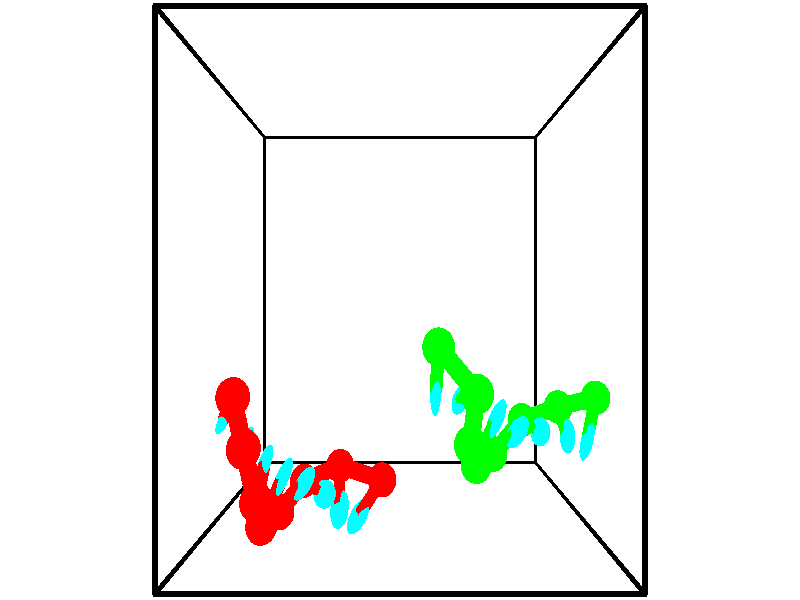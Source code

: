 // switches for output
#declare DRAW_BASES = 1; // possible values are 0, 1; only relevant for DNA ribbons
#declare DRAW_BASES_TYPE = 3; // possible values are 1, 2, 3; only relevant for DNA ribbons
#declare DRAW_FOG = 0; // set to 1 to enable fog

#include "colors.inc"

#include "transforms.inc"
background { rgb <1, 1, 1>}

#default {
   normal{
       ripples 0.25
       frequency 0.20
       turbulence 0.2
       lambda 5
   }
	finish {
		phong 0.1
		phong_size 40.
	}
}

// original window dimensions: 1024x640


// camera settings

camera {
	sky <-0, 1, 0>
	up <-0, 1, 0>
	right 1.6 * <1, 0, 0>
	location <2.5, 2.5, 11.1562>
	look_at <2.5, 2.5, 2.5>
	direction <0, 0, -8.6562>
	angle 67.0682
}


# declare cpy_camera_pos = <2.5, 2.5, 11.1562>;
# if (DRAW_FOG = 1)
fog {
	fog_type 2
	up vnormalize(cpy_camera_pos)
	color rgbt<1,1,1,0.3>
	distance 1e-5
	fog_alt 3e-3
	fog_offset 4
}
# end


// LIGHTS

# declare lum = 6;
global_settings {
	ambient_light rgb lum * <0.05, 0.05, 0.05>
	max_trace_level 15
}# declare cpy_direct_light_amount = 0.25;
light_source
{	1000 * <-1, -1, 1>,
	rgb lum * cpy_direct_light_amount
	parallel
}

light_source
{	1000 * <1, 1, -1>,
	rgb lum * cpy_direct_light_amount
	parallel
}

// strand 0

// nucleotide -1

// particle -1
sphere {
	<2.184910, -0.134505, 0.543430> 0.250000
	pigment { color rgbt <1,0,0,0> }
	no_shadow
}
cylinder {
	<1.942829, -0.450912, 0.507607>,  <1.797581, -0.640757, 0.486112>, 0.100000
	pigment { color rgbt <1,0,0,0> }
	no_shadow
}
cylinder {
	<1.942829, -0.450912, 0.507607>,  <2.184910, -0.134505, 0.543430>, 0.100000
	pigment { color rgbt <1,0,0,0> }
	no_shadow
}

// particle -1
sphere {
	<1.942829, -0.450912, 0.507607> 0.100000
	pigment { color rgbt <1,0,0,0> }
	no_shadow
}
sphere {
	0, 1
	scale<0.080000,0.200000,0.300000>
	matrix <-0.693957, 0.469095, 0.546236,
		-0.390072, 0.392733, -0.832830,
		-0.605201, -0.791019, -0.089559,
		1.761269, -0.688218, 0.480739>
	pigment { color rgbt <0,1,1,0> }
	no_shadow
}
cylinder {
	<1.409238, -0.008933, 0.195122>,  <2.184910, -0.134505, 0.543430>, 0.130000
	pigment { color rgbt <1,0,0,0> }
	no_shadow
}

// nucleotide -1

// particle -1
sphere {
	<1.409238, -0.008933, 0.195122> 0.250000
	pigment { color rgbt <1,0,0,0> }
	no_shadow
}
cylinder {
	<1.431408, -0.303879, 0.464409>,  <1.444710, -0.480846, 0.625981>, 0.100000
	pigment { color rgbt <1,0,0,0> }
	no_shadow
}
cylinder {
	<1.431408, -0.303879, 0.464409>,  <1.409238, -0.008933, 0.195122>, 0.100000
	pigment { color rgbt <1,0,0,0> }
	no_shadow
}

// particle -1
sphere {
	<1.431408, -0.303879, 0.464409> 0.100000
	pigment { color rgbt <1,0,0,0> }
	no_shadow
}
sphere {
	0, 1
	scale<0.080000,0.200000,0.300000>
	matrix <-0.591012, 0.519217, 0.617348,
		-0.804756, -0.432097, -0.407013,
		0.055426, -0.737364, 0.673217,
		1.448036, -0.525088, 0.666374>
	pigment { color rgbt <0,1,1,0> }
	no_shadow
}
cylinder {
	<0.772068, -0.215678, 0.275799>,  <1.409238, -0.008933, 0.195122>, 0.130000
	pigment { color rgbt <1,0,0,0> }
	no_shadow
}

// nucleotide -1

// particle -1
sphere {
	<0.772068, -0.215678, 0.275799> 0.250000
	pigment { color rgbt <1,0,0,0> }
	no_shadow
}
cylinder {
	<1.020473, -0.245728, 0.587875>,  <1.169517, -0.263757, 0.775121>, 0.100000
	pigment { color rgbt <1,0,0,0> }
	no_shadow
}
cylinder {
	<1.020473, -0.245728, 0.587875>,  <0.772068, -0.215678, 0.275799>, 0.100000
	pigment { color rgbt <1,0,0,0> }
	no_shadow
}

// particle -1
sphere {
	<1.020473, -0.245728, 0.587875> 0.100000
	pigment { color rgbt <1,0,0,0> }
	no_shadow
}
sphere {
	0, 1
	scale<0.080000,0.200000,0.300000>
	matrix <-0.660576, 0.485605, 0.572563,
		-0.421877, -0.870945, 0.251942,
		0.621015, -0.075124, 0.780190,
		1.206778, -0.268265, 0.821932>
	pigment { color rgbt <0,1,1,0> }
	no_shadow
}
cylinder {
	<0.435139, -0.534975, 0.795613>,  <0.772068, -0.215678, 0.275799>, 0.130000
	pigment { color rgbt <1,0,0,0> }
	no_shadow
}

// nucleotide -1

// particle -1
sphere {
	<0.435139, -0.534975, 0.795613> 0.250000
	pigment { color rgbt <1,0,0,0> }
	no_shadow
}
cylinder {
	<0.693981, -0.265625, 0.938622>,  <0.849286, -0.104015, 1.024427>, 0.100000
	pigment { color rgbt <1,0,0,0> }
	no_shadow
}
cylinder {
	<0.693981, -0.265625, 0.938622>,  <0.435139, -0.534975, 0.795613>, 0.100000
	pigment { color rgbt <1,0,0,0> }
	no_shadow
}

// particle -1
sphere {
	<0.693981, -0.265625, 0.938622> 0.100000
	pigment { color rgbt <1,0,0,0> }
	no_shadow
}
sphere {
	0, 1
	scale<0.080000,0.200000,0.300000>
	matrix <-0.742734, 0.450972, 0.494945,
		0.172051, -0.585825, 0.791964,
		0.647105, 0.673375, 0.357522,
		0.888113, -0.063612, 1.045878>
	pigment { color rgbt <0,1,1,0> }
	no_shadow
}
cylinder {
	<0.290826, -0.502688, 1.533345>,  <0.435139, -0.534975, 0.795613>, 0.130000
	pigment { color rgbt <1,0,0,0> }
	no_shadow
}

// nucleotide -1

// particle -1
sphere {
	<0.290826, -0.502688, 1.533345> 0.250000
	pigment { color rgbt <1,0,0,0> }
	no_shadow
}
cylinder {
	<0.445408, -0.181564, 1.351730>,  <0.538157, 0.011110, 1.242761>, 0.100000
	pigment { color rgbt <1,0,0,0> }
	no_shadow
}
cylinder {
	<0.445408, -0.181564, 1.351730>,  <0.290826, -0.502688, 1.533345>, 0.100000
	pigment { color rgbt <1,0,0,0> }
	no_shadow
}

// particle -1
sphere {
	<0.445408, -0.181564, 1.351730> 0.100000
	pigment { color rgbt <1,0,0,0> }
	no_shadow
}
sphere {
	0, 1
	scale<0.080000,0.200000,0.300000>
	matrix <-0.726453, 0.568260, 0.386454,
		0.568260, 0.180490, 0.802810,
		-0.386454, -0.802810, 0.454037,
		0.561344, 0.059279, 1.215519>
	pigment { color rgbt <0,1,1,0> }
	no_shadow
}
cylinder {
	<0.320550, -0.056670, 2.007619>,  <0.290826, -0.502688, 1.533345>, 0.130000
	pigment { color rgbt <1,0,0,0> }
	no_shadow
}

// nucleotide -1

// particle -1
sphere {
	<0.320550, -0.056670, 2.007619> 0.250000
	pigment { color rgbt <1,0,0,0> }
	no_shadow
}
cylinder {
	<0.319241, 0.154419, 1.667854>,  <0.318455, 0.281072, 1.463996>, 0.100000
	pigment { color rgbt <1,0,0,0> }
	no_shadow
}
cylinder {
	<0.319241, 0.154419, 1.667854>,  <0.320550, -0.056670, 2.007619>, 0.100000
	pigment { color rgbt <1,0,0,0> }
	no_shadow
}

// particle -1
sphere {
	<0.319241, 0.154419, 1.667854> 0.100000
	pigment { color rgbt <1,0,0,0> }
	no_shadow
}
sphere {
	0, 1
	scale<0.080000,0.200000,0.300000>
	matrix <-0.793852, 0.515162, 0.323121,
		0.608103, 0.675364, 0.417246,
		-0.003275, 0.527722, -0.849411,
		0.318258, 0.312736, 1.413031>
	pigment { color rgbt <0,1,1,0> }
	no_shadow
}
cylinder {
	<0.181721, 0.660980, 2.218697>,  <0.320550, -0.056670, 2.007619>, 0.130000
	pigment { color rgbt <1,0,0,0> }
	no_shadow
}

// nucleotide -1

// particle -1
sphere {
	<0.181721, 0.660980, 2.218697> 0.250000
	pigment { color rgbt <1,0,0,0> }
	no_shadow
}
cylinder {
	<0.096889, 0.649506, 1.827965>,  <0.045990, 0.642621, 1.593525>, 0.100000
	pigment { color rgbt <1,0,0,0> }
	no_shadow
}
cylinder {
	<0.096889, 0.649506, 1.827965>,  <0.181721, 0.660980, 2.218697>, 0.100000
	pigment { color rgbt <1,0,0,0> }
	no_shadow
}

// particle -1
sphere {
	<0.096889, 0.649506, 1.827965> 0.100000
	pigment { color rgbt <1,0,0,0> }
	no_shadow
}
sphere {
	0, 1
	scale<0.080000,0.200000,0.300000>
	matrix <-0.780660, 0.606269, 0.151684,
		0.587871, 0.794742, -0.150972,
		-0.212079, -0.028687, -0.976831,
		0.033266, 0.640900, 1.534915>
	pigment { color rgbt <0,1,1,0> }
	no_shadow
}
cylinder {
	<-0.001601, 1.287343, 2.125290>,  <0.181721, 0.660980, 2.218697>, 0.130000
	pigment { color rgbt <1,0,0,0> }
	no_shadow
}

// nucleotide -1

// particle -1
sphere {
	<-0.001601, 1.287343, 2.125290> 0.250000
	pigment { color rgbt <1,0,0,0> }
	no_shadow
}
cylinder {
	<-0.163849, 1.081909, 1.822845>,  <-0.261198, 0.958649, 1.641379>, 0.100000
	pigment { color rgbt <1,0,0,0> }
	no_shadow
}
cylinder {
	<-0.163849, 1.081909, 1.822845>,  <-0.001601, 1.287343, 2.125290>, 0.100000
	pigment { color rgbt <1,0,0,0> }
	no_shadow
}

// particle -1
sphere {
	<-0.163849, 1.081909, 1.822845> 0.100000
	pigment { color rgbt <1,0,0,0> }
	no_shadow
}
sphere {
	0, 1
	scale<0.080000,0.200000,0.300000>
	matrix <-0.848137, 0.519893, 0.101852,
		0.340786, 0.682599, -0.646470,
		-0.405619, -0.513585, -0.756110,
		-0.285535, 0.927834, 1.596012>
	pigment { color rgbt <0,1,1,0> }
	no_shadow
}
// strand 1

// nucleotide -1

// particle -1
sphere {
	<3.089556, 1.901167, 1.956671> 0.250000
	pigment { color rgbt <0,1,0,0> }
	no_shadow
}
cylinder {
	<3.072636, 1.535995, 1.794304>,  <3.062483, 1.316892, 1.696883>, 0.100000
	pigment { color rgbt <0,1,0,0> }
	no_shadow
}
cylinder {
	<3.072636, 1.535995, 1.794304>,  <3.089556, 1.901167, 1.956671>, 0.100000
	pigment { color rgbt <0,1,0,0> }
	no_shadow
}

// particle -1
sphere {
	<3.072636, 1.535995, 1.794304> 0.100000
	pigment { color rgbt <0,1,0,0> }
	no_shadow
}
sphere {
	0, 1
	scale<0.080000,0.200000,0.300000>
	matrix <0.998446, -0.023880, -0.050343,
		0.036266, -0.407418, 0.912521,
		-0.042302, -0.912930, -0.405919,
		3.059945, 1.262117, 1.672528>
	pigment { color rgbt <0,1,1,0> }
	no_shadow
}
cylinder {
	<3.642889, 1.338034, 2.210040>,  <3.089556, 1.901167, 1.956671>, 0.130000
	pigment { color rgbt <0,1,0,0> }
	no_shadow
}

// nucleotide -1

// particle -1
sphere {
	<3.642889, 1.338034, 2.210040> 0.250000
	pigment { color rgbt <0,1,0,0> }
	no_shadow
}
cylinder {
	<3.535492, 1.246170, 1.835838>,  <3.471054, 1.191052, 1.611317>, 0.100000
	pigment { color rgbt <0,1,0,0> }
	no_shadow
}
cylinder {
	<3.535492, 1.246170, 1.835838>,  <3.642889, 1.338034, 2.210040>, 0.100000
	pigment { color rgbt <0,1,0,0> }
	no_shadow
}

// particle -1
sphere {
	<3.535492, 1.246170, 1.835838> 0.100000
	pigment { color rgbt <0,1,0,0> }
	no_shadow
}
sphere {
	0, 1
	scale<0.080000,0.200000,0.300000>
	matrix <0.931994, -0.307439, -0.192012,
		-0.243513, -0.923438, 0.296587,
		-0.268493, -0.229660, -0.935504,
		3.454944, 1.177272, 1.555187>
	pigment { color rgbt <0,1,1,0> }
	no_shadow
}
cylinder {
	<3.578279, 0.644262, 1.904499>,  <3.642889, 1.338034, 2.210040>, 0.130000
	pigment { color rgbt <0,1,0,0> }
	no_shadow
}

// nucleotide -1

// particle -1
sphere {
	<3.578279, 0.644262, 1.904499> 0.250000
	pigment { color rgbt <0,1,0,0> }
	no_shadow
}
cylinder {
	<3.656059, 0.898148, 1.605347>,  <3.702728, 1.050479, 1.425855>, 0.100000
	pigment { color rgbt <0,1,0,0> }
	no_shadow
}
cylinder {
	<3.656059, 0.898148, 1.605347>,  <3.578279, 0.644262, 1.904499>, 0.100000
	pigment { color rgbt <0,1,0,0> }
	no_shadow
}

// particle -1
sphere {
	<3.656059, 0.898148, 1.605347> 0.100000
	pigment { color rgbt <0,1,0,0> }
	no_shadow
}
sphere {
	0, 1
	scale<0.080000,0.200000,0.300000>
	matrix <0.897968, -0.422025, -0.124692,
		-0.394769, -0.647327, -0.652017,
		0.194451, 0.634715, -0.747881,
		3.714395, 1.088562, 1.380982>
	pigment { color rgbt <0,1,1,0> }
	no_shadow
}
cylinder {
	<3.736438, 0.262283, 1.339815>,  <3.578279, 0.644262, 1.904499>, 0.130000
	pigment { color rgbt <0,1,0,0> }
	no_shadow
}

// nucleotide -1

// particle -1
sphere {
	<3.736438, 0.262283, 1.339815> 0.250000
	pigment { color rgbt <0,1,0,0> }
	no_shadow
}
cylinder {
	<3.924915, 0.614578, 1.320732>,  <4.038002, 0.825956, 1.309283>, 0.100000
	pigment { color rgbt <0,1,0,0> }
	no_shadow
}
cylinder {
	<3.924915, 0.614578, 1.320732>,  <3.736438, 0.262283, 1.339815>, 0.100000
	pigment { color rgbt <0,1,0,0> }
	no_shadow
}

// particle -1
sphere {
	<3.924915, 0.614578, 1.320732> 0.100000
	pigment { color rgbt <0,1,0,0> }
	no_shadow
}
sphere {
	0, 1
	scale<0.080000,0.200000,0.300000>
	matrix <0.849517, -0.467709, -0.244067,
		-0.237272, 0.074475, -0.968584,
		0.471193, 0.880739, -0.047706,
		4.066273, 0.878800, 1.306420>
	pigment { color rgbt <0,1,1,0> }
	no_shadow
}
cylinder {
	<4.107503, 0.268275, 0.676083>,  <3.736438, 0.262283, 1.339815>, 0.130000
	pigment { color rgbt <0,1,0,0> }
	no_shadow
}

// nucleotide -1

// particle -1
sphere {
	<4.107503, 0.268275, 0.676083> 0.250000
	pigment { color rgbt <0,1,0,0> }
	no_shadow
}
cylinder {
	<4.298290, 0.498566, 0.941727>,  <4.412763, 0.636740, 1.101113>, 0.100000
	pigment { color rgbt <0,1,0,0> }
	no_shadow
}
cylinder {
	<4.298290, 0.498566, 0.941727>,  <4.107503, 0.268275, 0.676083>, 0.100000
	pigment { color rgbt <0,1,0,0> }
	no_shadow
}

// particle -1
sphere {
	<4.298290, 0.498566, 0.941727> 0.100000
	pigment { color rgbt <0,1,0,0> }
	no_shadow
}
sphere {
	0, 1
	scale<0.080000,0.200000,0.300000>
	matrix <0.877640, -0.352755, -0.324520,
		0.047433, 0.737634, -0.673532,
		0.476968, 0.575726, 0.664109,
		4.441381, 0.671283, 1.140960>
	pigment { color rgbt <0,1,1,0> }
	no_shadow
}
cylinder {
	<4.696445, 0.699679, 0.278082>,  <4.107503, 0.268275, 0.676083>, 0.130000
	pigment { color rgbt <0,1,0,0> }
	no_shadow
}

// nucleotide -1

// particle -1
sphere {
	<4.696445, 0.699679, 0.278082> 0.250000
	pigment { color rgbt <0,1,0,0> }
	no_shadow
}
cylinder {
	<4.794342, 0.668442, 0.664658>,  <4.853080, 0.649699, 0.896603>, 0.100000
	pigment { color rgbt <0,1,0,0> }
	no_shadow
}
cylinder {
	<4.794342, 0.668442, 0.664658>,  <4.696445, 0.699679, 0.278082>, 0.100000
	pigment { color rgbt <0,1,0,0> }
	no_shadow
}

// particle -1
sphere {
	<4.794342, 0.668442, 0.664658> 0.100000
	pigment { color rgbt <0,1,0,0> }
	no_shadow
}
sphere {
	0, 1
	scale<0.080000,0.200000,0.300000>
	matrix <0.920730, -0.293698, -0.256899,
		0.303903, 0.952703, 0.000023,
		0.244741, -0.078094, 0.966438,
		4.867764, 0.645014, 0.954589>
	pigment { color rgbt <0,1,1,0> }
	no_shadow
}
cylinder {
	<5.345934, 0.894280, 0.286758>,  <4.696445, 0.699679, 0.278082>, 0.130000
	pigment { color rgbt <0,1,0,0> }
	no_shadow
}

// nucleotide -1

// particle -1
sphere {
	<5.345934, 0.894280, 0.286758> 0.250000
	pigment { color rgbt <0,1,0,0> }
	no_shadow
}
cylinder {
	<5.342674, 0.711411, 0.642494>,  <5.340718, 0.601689, 0.855936>, 0.100000
	pigment { color rgbt <0,1,0,0> }
	no_shadow
}
cylinder {
	<5.342674, 0.711411, 0.642494>,  <5.345934, 0.894280, 0.286758>, 0.100000
	pigment { color rgbt <0,1,0,0> }
	no_shadow
}

// particle -1
sphere {
	<5.342674, 0.711411, 0.642494> 0.100000
	pigment { color rgbt <0,1,0,0> }
	no_shadow
}
sphere {
	0, 1
	scale<0.080000,0.200000,0.300000>
	matrix <0.954169, -0.269626, -0.129859,
		0.299157, 0.847522, 0.438419,
		-0.008151, -0.457174, 0.889340,
		5.340229, 0.574258, 0.909296>
	pigment { color rgbt <0,1,1,0> }
	no_shadow
}
cylinder {
	<5.960113, 1.060284, 0.474015>,  <5.345934, 0.894280, 0.286758>, 0.130000
	pigment { color rgbt <0,1,0,0> }
	no_shadow
}

// nucleotide -1

// particle -1
sphere {
	<5.960113, 1.060284, 0.474015> 0.250000
	pigment { color rgbt <0,1,0,0> }
	no_shadow
}
cylinder {
	<5.819883, 0.729752, 0.650322>,  <5.735745, 0.531432, 0.756106>, 0.100000
	pigment { color rgbt <0,1,0,0> }
	no_shadow
}
cylinder {
	<5.819883, 0.729752, 0.650322>,  <5.960113, 1.060284, 0.474015>, 0.100000
	pigment { color rgbt <0,1,0,0> }
	no_shadow
}

// particle -1
sphere {
	<5.819883, 0.729752, 0.650322> 0.100000
	pigment { color rgbt <0,1,0,0> }
	no_shadow
}
sphere {
	0, 1
	scale<0.080000,0.200000,0.300000>
	matrix <0.923645, -0.382880, 0.016838,
		0.154847, 0.413016, 0.897463,
		-0.350575, -0.826330, 0.440768,
		5.714711, 0.481853, 0.782552>
	pigment { color rgbt <0,1,1,0> }
	no_shadow
}
// box output
cylinder {
	<0.000000, 0.000000, 0.000000>,  <5.000000, 0.000000, 0.000000>, 0.025000
	pigment { color rgbt <0,0,0,0> }
	no_shadow
}
cylinder {
	<0.000000, 0.000000, 0.000000>,  <0.000000, 5.000000, 0.000000>, 0.025000
	pigment { color rgbt <0,0,0,0> }
	no_shadow
}
cylinder {
	<0.000000, 0.000000, 0.000000>,  <0.000000, 0.000000, 5.000000>, 0.025000
	pigment { color rgbt <0,0,0,0> }
	no_shadow
}
cylinder {
	<5.000000, 5.000000, 5.000000>,  <0.000000, 5.000000, 5.000000>, 0.025000
	pigment { color rgbt <0,0,0,0> }
	no_shadow
}
cylinder {
	<5.000000, 5.000000, 5.000000>,  <5.000000, 0.000000, 5.000000>, 0.025000
	pigment { color rgbt <0,0,0,0> }
	no_shadow
}
cylinder {
	<5.000000, 5.000000, 5.000000>,  <5.000000, 5.000000, 0.000000>, 0.025000
	pigment { color rgbt <0,0,0,0> }
	no_shadow
}
cylinder {
	<0.000000, 0.000000, 5.000000>,  <0.000000, 5.000000, 5.000000>, 0.025000
	pigment { color rgbt <0,0,0,0> }
	no_shadow
}
cylinder {
	<0.000000, 0.000000, 5.000000>,  <5.000000, 0.000000, 5.000000>, 0.025000
	pigment { color rgbt <0,0,0,0> }
	no_shadow
}
cylinder {
	<5.000000, 5.000000, 0.000000>,  <0.000000, 5.000000, 0.000000>, 0.025000
	pigment { color rgbt <0,0,0,0> }
	no_shadow
}
cylinder {
	<5.000000, 5.000000, 0.000000>,  <5.000000, 0.000000, 0.000000>, 0.025000
	pigment { color rgbt <0,0,0,0> }
	no_shadow
}
cylinder {
	<5.000000, 0.000000, 5.000000>,  <5.000000, 0.000000, 0.000000>, 0.025000
	pigment { color rgbt <0,0,0,0> }
	no_shadow
}
cylinder {
	<0.000000, 5.000000, 0.000000>,  <0.000000, 5.000000, 5.000000>, 0.025000
	pigment { color rgbt <0,0,0,0> }
	no_shadow
}
// end of box output
